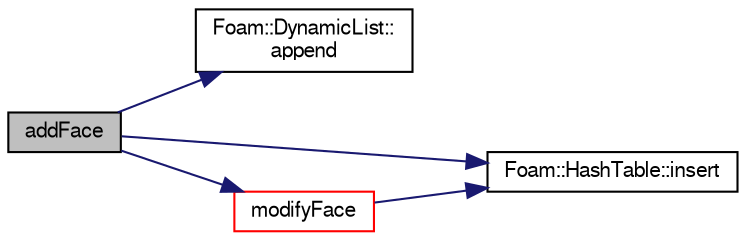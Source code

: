 digraph "addFace"
{
  bgcolor="transparent";
  edge [fontname="FreeSans",fontsize="10",labelfontname="FreeSans",labelfontsize="10"];
  node [fontname="FreeSans",fontsize="10",shape=record];
  rankdir="LR";
  Node2056 [label="addFace",height=0.2,width=0.4,color="black", fillcolor="grey75", style="filled", fontcolor="black"];
  Node2056 -> Node2057 [color="midnightblue",fontsize="10",style="solid",fontname="FreeSans"];
  Node2057 [label="Foam::DynamicList::\lappend",height=0.2,width=0.4,color="black",URL="$a25890.html#a7b67b42af715604376ad63a681dee6d8",tooltip="Append an element at the end of the list. "];
  Node2056 -> Node2058 [color="midnightblue",fontsize="10",style="solid",fontname="FreeSans"];
  Node2058 [label="Foam::HashTable::insert",height=0.2,width=0.4,color="black",URL="$a25702.html#a5eee1e0e199ad59b9cb3916cd42156e0",tooltip="Insert a new hashedEntry. "];
  Node2056 -> Node2059 [color="midnightblue",fontsize="10",style="solid",fontname="FreeSans"];
  Node2059 [label="modifyFace",height=0.2,width=0.4,color="red",URL="$a21678.html#a2026e0f174dfcd6d26bfd69e577012a2",tooltip="Modify vertices or cell of face. "];
  Node2059 -> Node2058 [color="midnightblue",fontsize="10",style="solid",fontname="FreeSans"];
}
